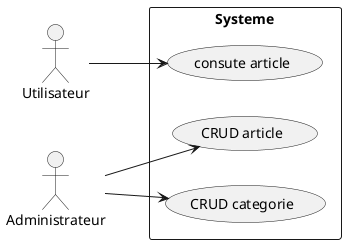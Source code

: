 @startuml
left to right direction

actor Utilisateur
actor Administrateur
rectangle "Systeme" {
    usecase "CRUD article" as UC_ConsulterArticles
    usecase "CRUD categorie" as UC_Categorie
    usecase "consute article" as UC_article
        Administrateur --> UC_ConsulterArticles
        Administrateur --> UC_Categorie
        Utilisateur --> UC_article
}
@enduml

